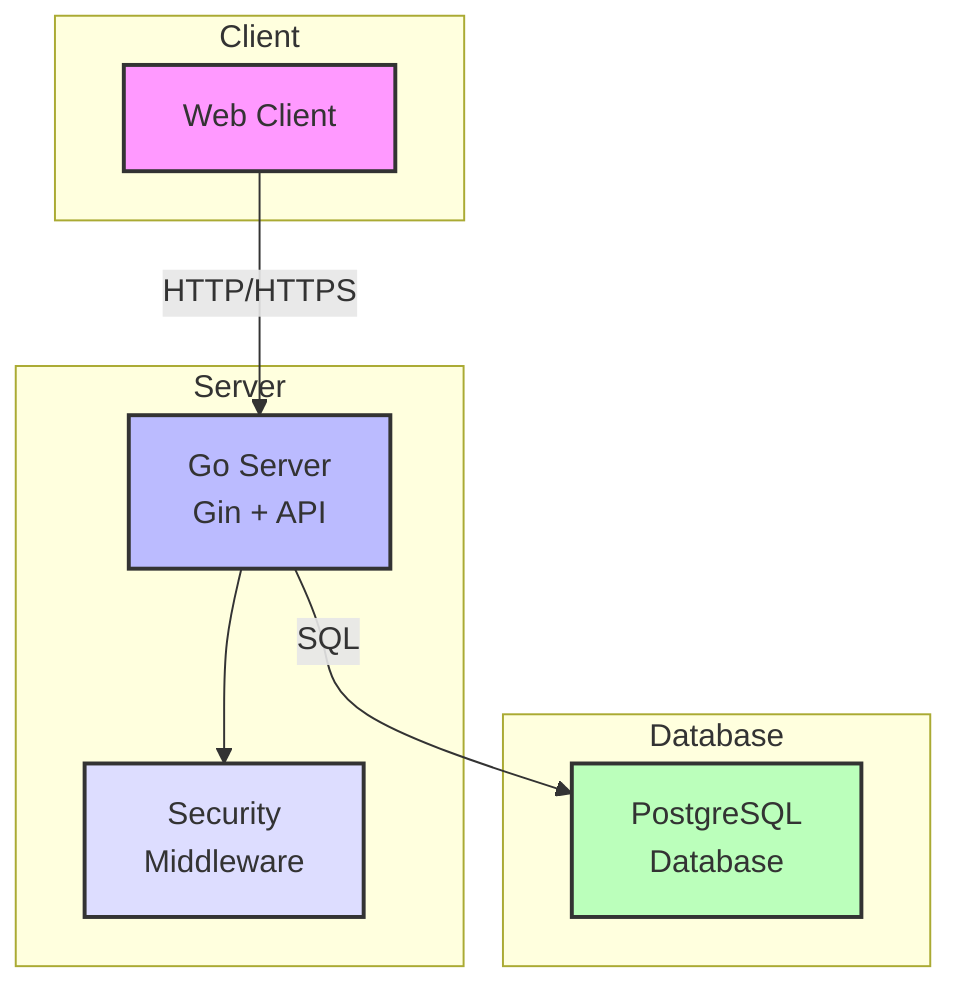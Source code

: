 graph TD
    subgraph Client
        WC[Web Client]
    end

    subgraph Server
        GS[Go Server\nGin + API]
        SM[Security\nMiddleware]
    end

    subgraph Database
        PG[PostgreSQL\nDatabase]
    end

    WC -->|HTTP/HTTPS| GS
    GS --> SM
    GS -->|SQL| PG

    style WC fill:#f9f,stroke:#333,stroke-width:2px
    style GS fill:#bbf,stroke:#333,stroke-width:2px
    style SM fill:#ddf,stroke:#333,stroke-width:2px
    style PG fill:#bfb,stroke:#333,stroke-width:2px